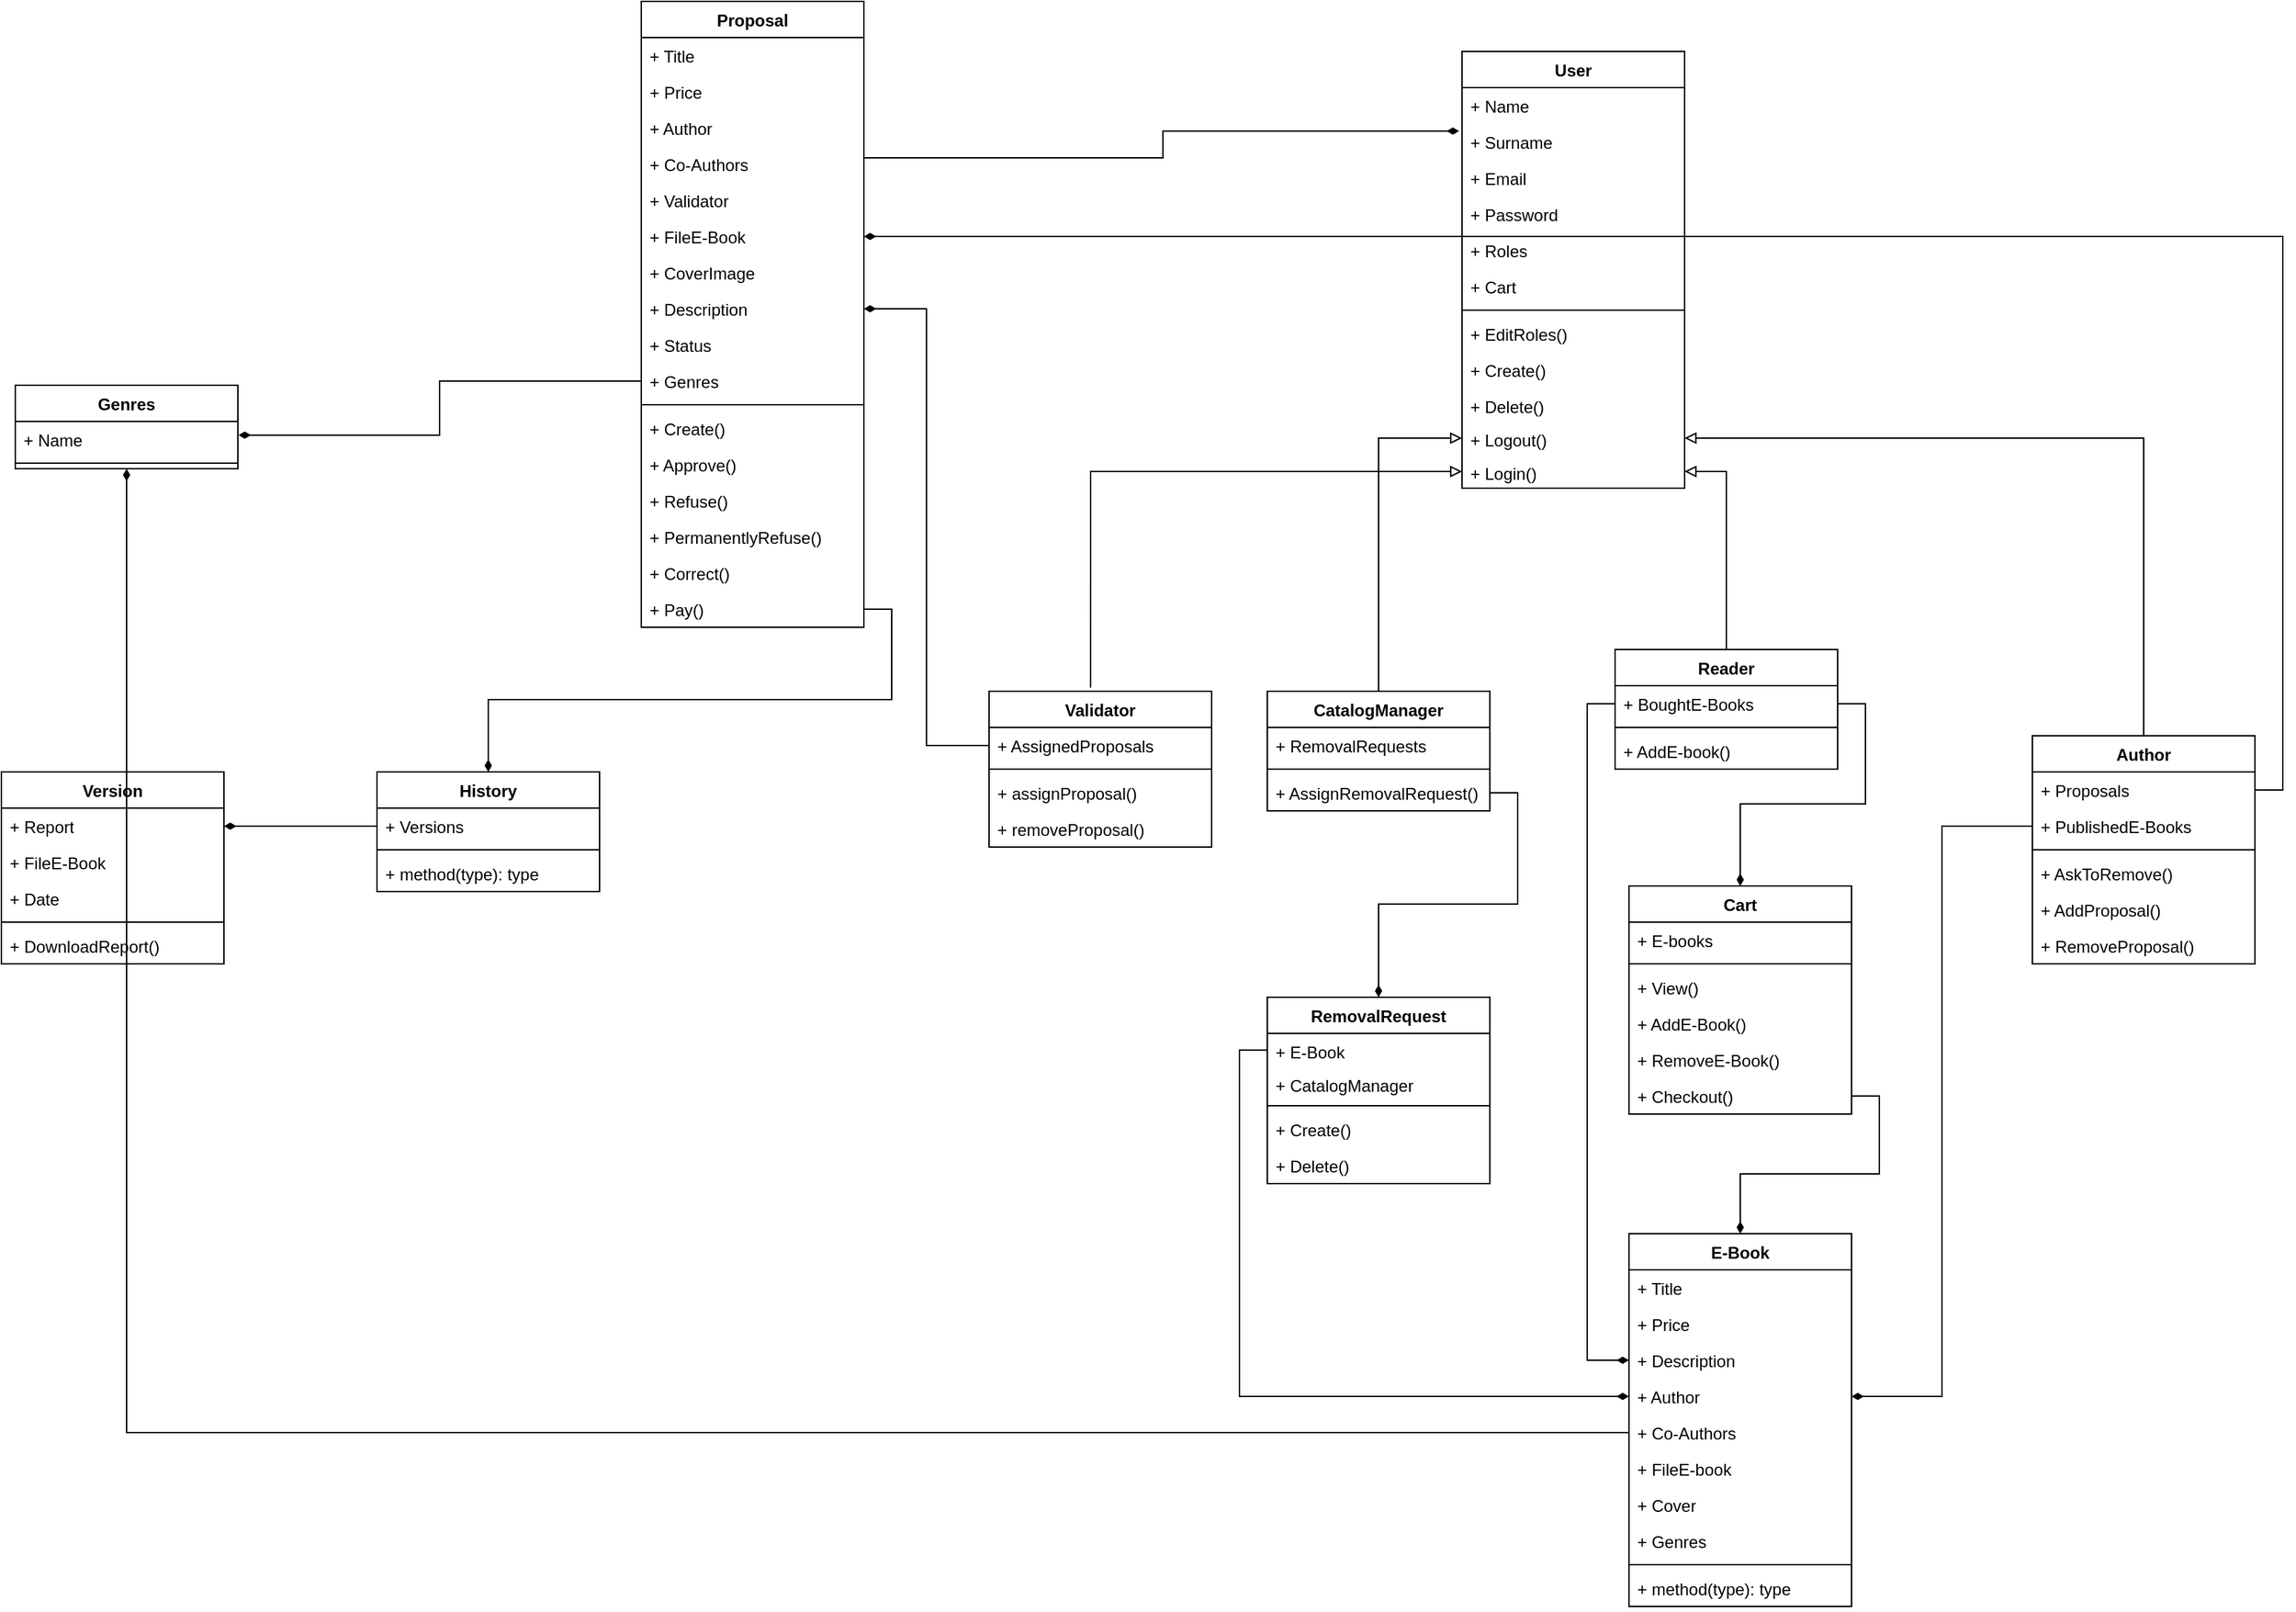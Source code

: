 <mxfile version="22.1.0" type="github">
  <diagram name="Pagina-1" id="tc0wwTlY4nhGHk7TkEr6">
    <mxGraphModel dx="1971" dy="1119" grid="1" gridSize="10" guides="1" tooltips="1" connect="1" arrows="1" fold="1" page="1" pageScale="1" pageWidth="1169" pageHeight="827" math="0" shadow="0">
      <root>
        <mxCell id="0" />
        <mxCell id="1" parent="0" />
        <mxCell id="xeY-eqtYK9E2rpDjrGqD-1" value="Proposal" style="swimlane;fontStyle=1;align=center;verticalAlign=top;childLayout=stackLayout;horizontal=1;startSize=26;horizontalStack=0;resizeParent=1;resizeParentMax=0;resizeLast=0;collapsible=1;marginBottom=0;whiteSpace=wrap;html=1;" vertex="1" parent="1">
          <mxGeometry x="500" y="44" width="160" height="450" as="geometry" />
        </mxCell>
        <mxCell id="xeY-eqtYK9E2rpDjrGqD-2" value="+ Title" style="text;strokeColor=none;fillColor=none;align=left;verticalAlign=top;spacingLeft=4;spacingRight=4;overflow=hidden;rotatable=0;points=[[0,0.5],[1,0.5]];portConstraint=eastwest;whiteSpace=wrap;html=1;" vertex="1" parent="xeY-eqtYK9E2rpDjrGqD-1">
          <mxGeometry y="26" width="160" height="26" as="geometry" />
        </mxCell>
        <mxCell id="xeY-eqtYK9E2rpDjrGqD-104" value="+ Price" style="text;strokeColor=none;fillColor=none;align=left;verticalAlign=top;spacingLeft=4;spacingRight=4;overflow=hidden;rotatable=0;points=[[0,0.5],[1,0.5]];portConstraint=eastwest;whiteSpace=wrap;html=1;" vertex="1" parent="xeY-eqtYK9E2rpDjrGqD-1">
          <mxGeometry y="52" width="160" height="26" as="geometry" />
        </mxCell>
        <mxCell id="xeY-eqtYK9E2rpDjrGqD-106" value="+ Author" style="text;strokeColor=none;fillColor=none;align=left;verticalAlign=top;spacingLeft=4;spacingRight=4;overflow=hidden;rotatable=0;points=[[0,0.5],[1,0.5]];portConstraint=eastwest;whiteSpace=wrap;html=1;" vertex="1" parent="xeY-eqtYK9E2rpDjrGqD-1">
          <mxGeometry y="78" width="160" height="26" as="geometry" />
        </mxCell>
        <mxCell id="xeY-eqtYK9E2rpDjrGqD-109" value="+ Co-Authors" style="text;strokeColor=none;fillColor=none;align=left;verticalAlign=top;spacingLeft=4;spacingRight=4;overflow=hidden;rotatable=0;points=[[0,0.5],[1,0.5]];portConstraint=eastwest;whiteSpace=wrap;html=1;" vertex="1" parent="xeY-eqtYK9E2rpDjrGqD-1">
          <mxGeometry y="104" width="160" height="26" as="geometry" />
        </mxCell>
        <mxCell id="xeY-eqtYK9E2rpDjrGqD-103" value="+ Validator" style="text;strokeColor=none;fillColor=none;align=left;verticalAlign=top;spacingLeft=4;spacingRight=4;overflow=hidden;rotatable=0;points=[[0,0.5],[1,0.5]];portConstraint=eastwest;whiteSpace=wrap;html=1;" vertex="1" parent="xeY-eqtYK9E2rpDjrGqD-1">
          <mxGeometry y="130" width="160" height="26" as="geometry" />
        </mxCell>
        <mxCell id="xeY-eqtYK9E2rpDjrGqD-108" value="+ FileE-Book" style="text;strokeColor=none;fillColor=none;align=left;verticalAlign=top;spacingLeft=4;spacingRight=4;overflow=hidden;rotatable=0;points=[[0,0.5],[1,0.5]];portConstraint=eastwest;whiteSpace=wrap;html=1;" vertex="1" parent="xeY-eqtYK9E2rpDjrGqD-1">
          <mxGeometry y="156" width="160" height="26" as="geometry" />
        </mxCell>
        <mxCell id="xeY-eqtYK9E2rpDjrGqD-110" value="+ CoverImage" style="text;strokeColor=none;fillColor=none;align=left;verticalAlign=top;spacingLeft=4;spacingRight=4;overflow=hidden;rotatable=0;points=[[0,0.5],[1,0.5]];portConstraint=eastwest;whiteSpace=wrap;html=1;" vertex="1" parent="xeY-eqtYK9E2rpDjrGqD-1">
          <mxGeometry y="182" width="160" height="26" as="geometry" />
        </mxCell>
        <mxCell id="xeY-eqtYK9E2rpDjrGqD-107" value="+ Description" style="text;strokeColor=none;fillColor=none;align=left;verticalAlign=top;spacingLeft=4;spacingRight=4;overflow=hidden;rotatable=0;points=[[0,0.5],[1,0.5]];portConstraint=eastwest;whiteSpace=wrap;html=1;" vertex="1" parent="xeY-eqtYK9E2rpDjrGqD-1">
          <mxGeometry y="208" width="160" height="26" as="geometry" />
        </mxCell>
        <mxCell id="xeY-eqtYK9E2rpDjrGqD-105" value="+ Status" style="text;strokeColor=none;fillColor=none;align=left;verticalAlign=top;spacingLeft=4;spacingRight=4;overflow=hidden;rotatable=0;points=[[0,0.5],[1,0.5]];portConstraint=eastwest;whiteSpace=wrap;html=1;" vertex="1" parent="xeY-eqtYK9E2rpDjrGqD-1">
          <mxGeometry y="234" width="160" height="26" as="geometry" />
        </mxCell>
        <mxCell id="xeY-eqtYK9E2rpDjrGqD-102" value="+ Genres" style="text;strokeColor=none;fillColor=none;align=left;verticalAlign=top;spacingLeft=4;spacingRight=4;overflow=hidden;rotatable=0;points=[[0,0.5],[1,0.5]];portConstraint=eastwest;whiteSpace=wrap;html=1;" vertex="1" parent="xeY-eqtYK9E2rpDjrGqD-1">
          <mxGeometry y="260" width="160" height="26" as="geometry" />
        </mxCell>
        <mxCell id="xeY-eqtYK9E2rpDjrGqD-3" value="" style="line;strokeWidth=1;fillColor=none;align=left;verticalAlign=middle;spacingTop=-1;spacingLeft=3;spacingRight=3;rotatable=0;labelPosition=right;points=[];portConstraint=eastwest;strokeColor=inherit;" vertex="1" parent="xeY-eqtYK9E2rpDjrGqD-1">
          <mxGeometry y="286" width="160" height="8" as="geometry" />
        </mxCell>
        <mxCell id="xeY-eqtYK9E2rpDjrGqD-111" value="+ Create()" style="text;strokeColor=none;fillColor=none;align=left;verticalAlign=top;spacingLeft=4;spacingRight=4;overflow=hidden;rotatable=0;points=[[0,0.5],[1,0.5]];portConstraint=eastwest;whiteSpace=wrap;html=1;" vertex="1" parent="xeY-eqtYK9E2rpDjrGqD-1">
          <mxGeometry y="294" width="160" height="26" as="geometry" />
        </mxCell>
        <mxCell id="xeY-eqtYK9E2rpDjrGqD-113" value="+ Approve()" style="text;strokeColor=none;fillColor=none;align=left;verticalAlign=top;spacingLeft=4;spacingRight=4;overflow=hidden;rotatable=0;points=[[0,0.5],[1,0.5]];portConstraint=eastwest;whiteSpace=wrap;html=1;" vertex="1" parent="xeY-eqtYK9E2rpDjrGqD-1">
          <mxGeometry y="320" width="160" height="26" as="geometry" />
        </mxCell>
        <mxCell id="xeY-eqtYK9E2rpDjrGqD-114" value="+ Refuse()" style="text;strokeColor=none;fillColor=none;align=left;verticalAlign=top;spacingLeft=4;spacingRight=4;overflow=hidden;rotatable=0;points=[[0,0.5],[1,0.5]];portConstraint=eastwest;whiteSpace=wrap;html=1;" vertex="1" parent="xeY-eqtYK9E2rpDjrGqD-1">
          <mxGeometry y="346" width="160" height="26" as="geometry" />
        </mxCell>
        <mxCell id="xeY-eqtYK9E2rpDjrGqD-118" value="+ PermanentlyRefuse()" style="text;strokeColor=none;fillColor=none;align=left;verticalAlign=top;spacingLeft=4;spacingRight=4;overflow=hidden;rotatable=0;points=[[0,0.5],[1,0.5]];portConstraint=eastwest;whiteSpace=wrap;html=1;" vertex="1" parent="xeY-eqtYK9E2rpDjrGqD-1">
          <mxGeometry y="372" width="160" height="26" as="geometry" />
        </mxCell>
        <mxCell id="xeY-eqtYK9E2rpDjrGqD-117" value="+ Correct()" style="text;strokeColor=none;fillColor=none;align=left;verticalAlign=top;spacingLeft=4;spacingRight=4;overflow=hidden;rotatable=0;points=[[0,0.5],[1,0.5]];portConstraint=eastwest;whiteSpace=wrap;html=1;" vertex="1" parent="xeY-eqtYK9E2rpDjrGqD-1">
          <mxGeometry y="398" width="160" height="26" as="geometry" />
        </mxCell>
        <mxCell id="xeY-eqtYK9E2rpDjrGqD-116" value="+ Pay()" style="text;strokeColor=none;fillColor=none;align=left;verticalAlign=top;spacingLeft=4;spacingRight=4;overflow=hidden;rotatable=0;points=[[0,0.5],[1,0.5]];portConstraint=eastwest;whiteSpace=wrap;html=1;" vertex="1" parent="xeY-eqtYK9E2rpDjrGqD-1">
          <mxGeometry y="424" width="160" height="26" as="geometry" />
        </mxCell>
        <mxCell id="xeY-eqtYK9E2rpDjrGqD-5" value="History" style="swimlane;fontStyle=1;align=center;verticalAlign=top;childLayout=stackLayout;horizontal=1;startSize=26;horizontalStack=0;resizeParent=1;resizeParentMax=0;resizeLast=0;collapsible=1;marginBottom=0;whiteSpace=wrap;html=1;" vertex="1" parent="1">
          <mxGeometry x="310" y="598" width="160" height="86" as="geometry" />
        </mxCell>
        <mxCell id="xeY-eqtYK9E2rpDjrGqD-6" value="+ Versions" style="text;strokeColor=none;fillColor=none;align=left;verticalAlign=top;spacingLeft=4;spacingRight=4;overflow=hidden;rotatable=0;points=[[0,0.5],[1,0.5]];portConstraint=eastwest;whiteSpace=wrap;html=1;" vertex="1" parent="xeY-eqtYK9E2rpDjrGqD-5">
          <mxGeometry y="26" width="160" height="26" as="geometry" />
        </mxCell>
        <mxCell id="xeY-eqtYK9E2rpDjrGqD-7" value="" style="line;strokeWidth=1;fillColor=none;align=left;verticalAlign=middle;spacingTop=-1;spacingLeft=3;spacingRight=3;rotatable=0;labelPosition=right;points=[];portConstraint=eastwest;strokeColor=inherit;" vertex="1" parent="xeY-eqtYK9E2rpDjrGqD-5">
          <mxGeometry y="52" width="160" height="8" as="geometry" />
        </mxCell>
        <mxCell id="xeY-eqtYK9E2rpDjrGqD-8" value="+ method(type): type" style="text;strokeColor=none;fillColor=none;align=left;verticalAlign=top;spacingLeft=4;spacingRight=4;overflow=hidden;rotatable=0;points=[[0,0.5],[1,0.5]];portConstraint=eastwest;whiteSpace=wrap;html=1;" vertex="1" parent="xeY-eqtYK9E2rpDjrGqD-5">
          <mxGeometry y="60" width="160" height="26" as="geometry" />
        </mxCell>
        <mxCell id="xeY-eqtYK9E2rpDjrGqD-17" value="Cart" style="swimlane;fontStyle=1;align=center;verticalAlign=top;childLayout=stackLayout;horizontal=1;startSize=26;horizontalStack=0;resizeParent=1;resizeParentMax=0;resizeLast=0;collapsible=1;marginBottom=0;whiteSpace=wrap;html=1;" vertex="1" parent="1">
          <mxGeometry x="1210" y="680" width="160" height="164" as="geometry" />
        </mxCell>
        <mxCell id="xeY-eqtYK9E2rpDjrGqD-18" value="+ E-books" style="text;strokeColor=none;fillColor=none;align=left;verticalAlign=top;spacingLeft=4;spacingRight=4;overflow=hidden;rotatable=0;points=[[0,0.5],[1,0.5]];portConstraint=eastwest;whiteSpace=wrap;html=1;" vertex="1" parent="xeY-eqtYK9E2rpDjrGqD-17">
          <mxGeometry y="26" width="160" height="26" as="geometry" />
        </mxCell>
        <mxCell id="xeY-eqtYK9E2rpDjrGqD-19" value="" style="line;strokeWidth=1;fillColor=none;align=left;verticalAlign=middle;spacingTop=-1;spacingLeft=3;spacingRight=3;rotatable=0;labelPosition=right;points=[];portConstraint=eastwest;strokeColor=inherit;" vertex="1" parent="xeY-eqtYK9E2rpDjrGqD-17">
          <mxGeometry y="52" width="160" height="8" as="geometry" />
        </mxCell>
        <mxCell id="xeY-eqtYK9E2rpDjrGqD-82" value="+ View()" style="text;strokeColor=none;fillColor=none;align=left;verticalAlign=top;spacingLeft=4;spacingRight=4;overflow=hidden;rotatable=0;points=[[0,0.5],[1,0.5]];portConstraint=eastwest;whiteSpace=wrap;html=1;" vertex="1" parent="xeY-eqtYK9E2rpDjrGqD-17">
          <mxGeometry y="60" width="160" height="26" as="geometry" />
        </mxCell>
        <mxCell id="xeY-eqtYK9E2rpDjrGqD-81" value="+ AddE-Book()" style="text;strokeColor=none;fillColor=none;align=left;verticalAlign=top;spacingLeft=4;spacingRight=4;overflow=hidden;rotatable=0;points=[[0,0.5],[1,0.5]];portConstraint=eastwest;whiteSpace=wrap;html=1;" vertex="1" parent="xeY-eqtYK9E2rpDjrGqD-17">
          <mxGeometry y="86" width="160" height="26" as="geometry" />
        </mxCell>
        <mxCell id="xeY-eqtYK9E2rpDjrGqD-83" value="+ RemoveE-Book()" style="text;strokeColor=none;fillColor=none;align=left;verticalAlign=top;spacingLeft=4;spacingRight=4;overflow=hidden;rotatable=0;points=[[0,0.5],[1,0.5]];portConstraint=eastwest;whiteSpace=wrap;html=1;" vertex="1" parent="xeY-eqtYK9E2rpDjrGqD-17">
          <mxGeometry y="112" width="160" height="26" as="geometry" />
        </mxCell>
        <mxCell id="xeY-eqtYK9E2rpDjrGqD-20" value="+ Checkout()" style="text;strokeColor=none;fillColor=none;align=left;verticalAlign=top;spacingLeft=4;spacingRight=4;overflow=hidden;rotatable=0;points=[[0,0.5],[1,0.5]];portConstraint=eastwest;whiteSpace=wrap;html=1;" vertex="1" parent="xeY-eqtYK9E2rpDjrGqD-17">
          <mxGeometry y="138" width="160" height="26" as="geometry" />
        </mxCell>
        <mxCell id="xeY-eqtYK9E2rpDjrGqD-21" value="E-Book" style="swimlane;fontStyle=1;align=center;verticalAlign=top;childLayout=stackLayout;horizontal=1;startSize=26;horizontalStack=0;resizeParent=1;resizeParentMax=0;resizeLast=0;collapsible=1;marginBottom=0;whiteSpace=wrap;html=1;" vertex="1" parent="1">
          <mxGeometry x="1210" y="930" width="160" height="268" as="geometry" />
        </mxCell>
        <mxCell id="xeY-eqtYK9E2rpDjrGqD-22" value="+ Title" style="text;strokeColor=none;fillColor=none;align=left;verticalAlign=top;spacingLeft=4;spacingRight=4;overflow=hidden;rotatable=0;points=[[0,0.5],[1,0.5]];portConstraint=eastwest;whiteSpace=wrap;html=1;" vertex="1" parent="xeY-eqtYK9E2rpDjrGqD-21">
          <mxGeometry y="26" width="160" height="26" as="geometry" />
        </mxCell>
        <mxCell id="xeY-eqtYK9E2rpDjrGqD-23" value="+ Price" style="text;strokeColor=none;fillColor=none;align=left;verticalAlign=top;spacingLeft=4;spacingRight=4;overflow=hidden;rotatable=0;points=[[0,0.5],[1,0.5]];portConstraint=eastwest;whiteSpace=wrap;html=1;" vertex="1" parent="xeY-eqtYK9E2rpDjrGqD-21">
          <mxGeometry y="52" width="160" height="26" as="geometry" />
        </mxCell>
        <mxCell id="xeY-eqtYK9E2rpDjrGqD-24" value="+ Description" style="text;strokeColor=none;fillColor=none;align=left;verticalAlign=top;spacingLeft=4;spacingRight=4;overflow=hidden;rotatable=0;points=[[0,0.5],[1,0.5]];portConstraint=eastwest;whiteSpace=wrap;html=1;" vertex="1" parent="xeY-eqtYK9E2rpDjrGqD-21">
          <mxGeometry y="78" width="160" height="26" as="geometry" />
        </mxCell>
        <mxCell id="xeY-eqtYK9E2rpDjrGqD-25" value="+ Author" style="text;strokeColor=none;fillColor=none;align=left;verticalAlign=top;spacingLeft=4;spacingRight=4;overflow=hidden;rotatable=0;points=[[0,0.5],[1,0.5]];portConstraint=eastwest;whiteSpace=wrap;html=1;" vertex="1" parent="xeY-eqtYK9E2rpDjrGqD-21">
          <mxGeometry y="104" width="160" height="26" as="geometry" />
        </mxCell>
        <mxCell id="xeY-eqtYK9E2rpDjrGqD-26" value="+ Co-Authors" style="text;strokeColor=none;fillColor=none;align=left;verticalAlign=top;spacingLeft=4;spacingRight=4;overflow=hidden;rotatable=0;points=[[0,0.5],[1,0.5]];portConstraint=eastwest;whiteSpace=wrap;html=1;" vertex="1" parent="xeY-eqtYK9E2rpDjrGqD-21">
          <mxGeometry y="130" width="160" height="26" as="geometry" />
        </mxCell>
        <mxCell id="xeY-eqtYK9E2rpDjrGqD-27" value="+ FileE-book" style="text;strokeColor=none;fillColor=none;align=left;verticalAlign=top;spacingLeft=4;spacingRight=4;overflow=hidden;rotatable=0;points=[[0,0.5],[1,0.5]];portConstraint=eastwest;whiteSpace=wrap;html=1;" vertex="1" parent="xeY-eqtYK9E2rpDjrGqD-21">
          <mxGeometry y="156" width="160" height="26" as="geometry" />
        </mxCell>
        <mxCell id="xeY-eqtYK9E2rpDjrGqD-28" value="+ Cover" style="text;strokeColor=none;fillColor=none;align=left;verticalAlign=top;spacingLeft=4;spacingRight=4;overflow=hidden;rotatable=0;points=[[0,0.5],[1,0.5]];portConstraint=eastwest;whiteSpace=wrap;html=1;" vertex="1" parent="xeY-eqtYK9E2rpDjrGqD-21">
          <mxGeometry y="182" width="160" height="26" as="geometry" />
        </mxCell>
        <mxCell id="xeY-eqtYK9E2rpDjrGqD-29" value="+ Genres" style="text;strokeColor=none;fillColor=none;align=left;verticalAlign=top;spacingLeft=4;spacingRight=4;overflow=hidden;rotatable=0;points=[[0,0.5],[1,0.5]];portConstraint=eastwest;whiteSpace=wrap;html=1;" vertex="1" parent="xeY-eqtYK9E2rpDjrGqD-21">
          <mxGeometry y="208" width="160" height="26" as="geometry" />
        </mxCell>
        <mxCell id="xeY-eqtYK9E2rpDjrGqD-30" value="" style="line;strokeWidth=1;fillColor=none;align=left;verticalAlign=middle;spacingTop=-1;spacingLeft=3;spacingRight=3;rotatable=0;labelPosition=right;points=[];portConstraint=eastwest;strokeColor=inherit;" vertex="1" parent="xeY-eqtYK9E2rpDjrGqD-21">
          <mxGeometry y="234" width="160" height="8" as="geometry" />
        </mxCell>
        <mxCell id="xeY-eqtYK9E2rpDjrGqD-31" value="+ method(type): type" style="text;strokeColor=none;fillColor=none;align=left;verticalAlign=top;spacingLeft=4;spacingRight=4;overflow=hidden;rotatable=0;points=[[0,0.5],[1,0.5]];portConstraint=eastwest;whiteSpace=wrap;html=1;" vertex="1" parent="xeY-eqtYK9E2rpDjrGqD-21">
          <mxGeometry y="242" width="160" height="26" as="geometry" />
        </mxCell>
        <mxCell id="xeY-eqtYK9E2rpDjrGqD-32" value="RemovalRequest" style="swimlane;fontStyle=1;align=center;verticalAlign=top;childLayout=stackLayout;horizontal=1;startSize=26;horizontalStack=0;resizeParent=1;resizeParentMax=0;resizeLast=0;collapsible=1;marginBottom=0;whiteSpace=wrap;html=1;" vertex="1" parent="1">
          <mxGeometry x="950" y="760" width="160" height="134" as="geometry">
            <mxRectangle x="290" y="860" width="140" height="30" as="alternateBounds" />
          </mxGeometry>
        </mxCell>
        <mxCell id="xeY-eqtYK9E2rpDjrGqD-33" value="+ E-Book" style="text;strokeColor=none;fillColor=none;align=left;verticalAlign=top;spacingLeft=4;spacingRight=4;overflow=hidden;rotatable=0;points=[[0,0.5],[1,0.5]];portConstraint=eastwest;whiteSpace=wrap;html=1;" vertex="1" parent="xeY-eqtYK9E2rpDjrGqD-32">
          <mxGeometry y="26" width="160" height="24" as="geometry" />
        </mxCell>
        <mxCell id="xeY-eqtYK9E2rpDjrGqD-34" value="+ CatalogManager" style="text;strokeColor=none;fillColor=none;align=left;verticalAlign=top;spacingLeft=4;spacingRight=4;overflow=hidden;rotatable=0;points=[[0,0.5],[1,0.5]];portConstraint=eastwest;whiteSpace=wrap;html=1;" vertex="1" parent="xeY-eqtYK9E2rpDjrGqD-32">
          <mxGeometry y="50" width="160" height="24" as="geometry" />
        </mxCell>
        <mxCell id="xeY-eqtYK9E2rpDjrGqD-35" value="" style="line;strokeWidth=1;fillColor=none;align=left;verticalAlign=middle;spacingTop=-1;spacingLeft=3;spacingRight=3;rotatable=0;labelPosition=right;points=[];portConstraint=eastwest;strokeColor=inherit;" vertex="1" parent="xeY-eqtYK9E2rpDjrGqD-32">
          <mxGeometry y="74" width="160" height="8" as="geometry" />
        </mxCell>
        <mxCell id="xeY-eqtYK9E2rpDjrGqD-36" value="+ Create()" style="text;strokeColor=none;fillColor=none;align=left;verticalAlign=top;spacingLeft=4;spacingRight=4;overflow=hidden;rotatable=0;points=[[0,0.5],[1,0.5]];portConstraint=eastwest;whiteSpace=wrap;html=1;" vertex="1" parent="xeY-eqtYK9E2rpDjrGqD-32">
          <mxGeometry y="82" width="160" height="26" as="geometry" />
        </mxCell>
        <mxCell id="xeY-eqtYK9E2rpDjrGqD-37" value="+ Delete()" style="text;strokeColor=none;fillColor=none;align=left;verticalAlign=top;spacingLeft=4;spacingRight=4;overflow=hidden;rotatable=0;points=[[0,0.5],[1,0.5]];portConstraint=eastwest;whiteSpace=wrap;html=1;" vertex="1" parent="xeY-eqtYK9E2rpDjrGqD-32">
          <mxGeometry y="108" width="160" height="26" as="geometry" />
        </mxCell>
        <mxCell id="xeY-eqtYK9E2rpDjrGqD-38" value="Genres" style="swimlane;fontStyle=1;align=center;verticalAlign=top;childLayout=stackLayout;horizontal=1;startSize=26;horizontalStack=0;resizeParent=1;resizeParentMax=0;resizeLast=0;collapsible=1;marginBottom=0;whiteSpace=wrap;html=1;" vertex="1" parent="1">
          <mxGeometry x="50" y="320" width="160" height="60" as="geometry" />
        </mxCell>
        <mxCell id="xeY-eqtYK9E2rpDjrGqD-39" value="+ Name" style="text;strokeColor=none;fillColor=none;align=left;verticalAlign=top;spacingLeft=4;spacingRight=4;overflow=hidden;rotatable=0;points=[[0,0.5],[1,0.5]];portConstraint=eastwest;whiteSpace=wrap;html=1;" vertex="1" parent="xeY-eqtYK9E2rpDjrGqD-38">
          <mxGeometry y="26" width="160" height="26" as="geometry" />
        </mxCell>
        <mxCell id="xeY-eqtYK9E2rpDjrGqD-40" value="" style="line;strokeWidth=1;fillColor=none;align=left;verticalAlign=middle;spacingTop=-1;spacingLeft=3;spacingRight=3;rotatable=0;labelPosition=right;points=[];portConstraint=eastwest;strokeColor=inherit;" vertex="1" parent="xeY-eqtYK9E2rpDjrGqD-38">
          <mxGeometry y="52" width="160" height="8" as="geometry" />
        </mxCell>
        <mxCell id="xeY-eqtYK9E2rpDjrGqD-95" value="Version" style="swimlane;fontStyle=1;align=center;verticalAlign=top;childLayout=stackLayout;horizontal=1;startSize=26;horizontalStack=0;resizeParent=1;resizeParentMax=0;resizeLast=0;collapsible=1;marginBottom=0;whiteSpace=wrap;html=1;" vertex="1" parent="1">
          <mxGeometry x="40" y="598" width="160" height="138" as="geometry" />
        </mxCell>
        <mxCell id="xeY-eqtYK9E2rpDjrGqD-100" value="+ Report" style="text;strokeColor=none;fillColor=none;align=left;verticalAlign=top;spacingLeft=4;spacingRight=4;overflow=hidden;rotatable=0;points=[[0,0.5],[1,0.5]];portConstraint=eastwest;whiteSpace=wrap;html=1;" vertex="1" parent="xeY-eqtYK9E2rpDjrGqD-95">
          <mxGeometry y="26" width="160" height="26" as="geometry" />
        </mxCell>
        <mxCell id="xeY-eqtYK9E2rpDjrGqD-99" value="+ FileE-Book" style="text;strokeColor=none;fillColor=none;align=left;verticalAlign=top;spacingLeft=4;spacingRight=4;overflow=hidden;rotatable=0;points=[[0,0.5],[1,0.5]];portConstraint=eastwest;whiteSpace=wrap;html=1;" vertex="1" parent="xeY-eqtYK9E2rpDjrGqD-95">
          <mxGeometry y="52" width="160" height="26" as="geometry" />
        </mxCell>
        <mxCell id="xeY-eqtYK9E2rpDjrGqD-96" value="+ Date" style="text;strokeColor=none;fillColor=none;align=left;verticalAlign=top;spacingLeft=4;spacingRight=4;overflow=hidden;rotatable=0;points=[[0,0.5],[1,0.5]];portConstraint=eastwest;whiteSpace=wrap;html=1;" vertex="1" parent="xeY-eqtYK9E2rpDjrGqD-95">
          <mxGeometry y="78" width="160" height="26" as="geometry" />
        </mxCell>
        <mxCell id="xeY-eqtYK9E2rpDjrGqD-97" value="" style="line;strokeWidth=1;fillColor=none;align=left;verticalAlign=middle;spacingTop=-1;spacingLeft=3;spacingRight=3;rotatable=0;labelPosition=right;points=[];portConstraint=eastwest;strokeColor=inherit;" vertex="1" parent="xeY-eqtYK9E2rpDjrGqD-95">
          <mxGeometry y="104" width="160" height="8" as="geometry" />
        </mxCell>
        <mxCell id="xeY-eqtYK9E2rpDjrGqD-98" value="+ DownloadReport()" style="text;strokeColor=none;fillColor=none;align=left;verticalAlign=top;spacingLeft=4;spacingRight=4;overflow=hidden;rotatable=0;points=[[0,0.5],[1,0.5]];portConstraint=eastwest;whiteSpace=wrap;html=1;" vertex="1" parent="xeY-eqtYK9E2rpDjrGqD-95">
          <mxGeometry y="112" width="160" height="26" as="geometry" />
        </mxCell>
        <mxCell id="xeY-eqtYK9E2rpDjrGqD-13" value="User" style="swimlane;fontStyle=1;align=center;verticalAlign=top;childLayout=stackLayout;horizontal=1;startSize=26;horizontalStack=0;resizeParent=1;resizeParentMax=0;resizeLast=0;collapsible=1;marginBottom=0;whiteSpace=wrap;html=1;" vertex="1" parent="1">
          <mxGeometry x="1090" y="80" width="160" height="314" as="geometry" />
        </mxCell>
        <mxCell id="xeY-eqtYK9E2rpDjrGqD-84" value="+ Name" style="text;strokeColor=none;fillColor=none;align=left;verticalAlign=top;spacingLeft=4;spacingRight=4;overflow=hidden;rotatable=0;points=[[0,0.5],[1,0.5]];portConstraint=eastwest;whiteSpace=wrap;html=1;" vertex="1" parent="xeY-eqtYK9E2rpDjrGqD-13">
          <mxGeometry y="26" width="160" height="26" as="geometry" />
        </mxCell>
        <mxCell id="xeY-eqtYK9E2rpDjrGqD-86" value="+ Surname" style="text;strokeColor=none;fillColor=none;align=left;verticalAlign=top;spacingLeft=4;spacingRight=4;overflow=hidden;rotatable=0;points=[[0,0.5],[1,0.5]];portConstraint=eastwest;whiteSpace=wrap;html=1;" vertex="1" parent="xeY-eqtYK9E2rpDjrGqD-13">
          <mxGeometry y="52" width="160" height="26" as="geometry" />
        </mxCell>
        <mxCell id="xeY-eqtYK9E2rpDjrGqD-88" value="+ Email" style="text;strokeColor=none;fillColor=none;align=left;verticalAlign=top;spacingLeft=4;spacingRight=4;overflow=hidden;rotatable=0;points=[[0,0.5],[1,0.5]];portConstraint=eastwest;whiteSpace=wrap;html=1;" vertex="1" parent="xeY-eqtYK9E2rpDjrGqD-13">
          <mxGeometry y="78" width="160" height="26" as="geometry" />
        </mxCell>
        <mxCell id="xeY-eqtYK9E2rpDjrGqD-85" value="+ Password" style="text;strokeColor=none;fillColor=none;align=left;verticalAlign=top;spacingLeft=4;spacingRight=4;overflow=hidden;rotatable=0;points=[[0,0.5],[1,0.5]];portConstraint=eastwest;whiteSpace=wrap;html=1;" vertex="1" parent="xeY-eqtYK9E2rpDjrGqD-13">
          <mxGeometry y="104" width="160" height="26" as="geometry" />
        </mxCell>
        <mxCell id="xeY-eqtYK9E2rpDjrGqD-87" value="+ Roles" style="text;strokeColor=none;fillColor=none;align=left;verticalAlign=top;spacingLeft=4;spacingRight=4;overflow=hidden;rotatable=0;points=[[0,0.5],[1,0.5]];portConstraint=eastwest;whiteSpace=wrap;html=1;" vertex="1" parent="xeY-eqtYK9E2rpDjrGqD-13">
          <mxGeometry y="130" width="160" height="26" as="geometry" />
        </mxCell>
        <mxCell id="xeY-eqtYK9E2rpDjrGqD-14" value="+ Cart" style="text;strokeColor=none;fillColor=none;align=left;verticalAlign=top;spacingLeft=4;spacingRight=4;overflow=hidden;rotatable=0;points=[[0,0.5],[1,0.5]];portConstraint=eastwest;whiteSpace=wrap;html=1;" vertex="1" parent="xeY-eqtYK9E2rpDjrGqD-13">
          <mxGeometry y="156" width="160" height="26" as="geometry" />
        </mxCell>
        <mxCell id="xeY-eqtYK9E2rpDjrGqD-15" value="" style="line;strokeWidth=1;fillColor=none;align=left;verticalAlign=middle;spacingTop=-1;spacingLeft=3;spacingRight=3;rotatable=0;labelPosition=right;points=[];portConstraint=eastwest;strokeColor=inherit;" vertex="1" parent="xeY-eqtYK9E2rpDjrGqD-13">
          <mxGeometry y="182" width="160" height="8" as="geometry" />
        </mxCell>
        <mxCell id="xeY-eqtYK9E2rpDjrGqD-16" value="+ EditRoles()" style="text;strokeColor=none;fillColor=none;align=left;verticalAlign=top;spacingLeft=4;spacingRight=4;overflow=hidden;rotatable=0;points=[[0,0.5],[1,0.5]];portConstraint=eastwest;whiteSpace=wrap;html=1;" vertex="1" parent="xeY-eqtYK9E2rpDjrGqD-13">
          <mxGeometry y="190" width="160" height="26" as="geometry" />
        </mxCell>
        <mxCell id="xeY-eqtYK9E2rpDjrGqD-89" value="+ Create()" style="text;strokeColor=none;fillColor=none;align=left;verticalAlign=top;spacingLeft=4;spacingRight=4;overflow=hidden;rotatable=0;points=[[0,0.5],[1,0.5]];portConstraint=eastwest;whiteSpace=wrap;html=1;" vertex="1" parent="xeY-eqtYK9E2rpDjrGqD-13">
          <mxGeometry y="216" width="160" height="26" as="geometry" />
        </mxCell>
        <mxCell id="xeY-eqtYK9E2rpDjrGqD-119" value="+ Delete()" style="text;strokeColor=none;fillColor=none;align=left;verticalAlign=top;spacingLeft=4;spacingRight=4;overflow=hidden;rotatable=0;points=[[0,0.5],[1,0.5]];portConstraint=eastwest;whiteSpace=wrap;html=1;" vertex="1" parent="xeY-eqtYK9E2rpDjrGqD-13">
          <mxGeometry y="242" width="160" height="24" as="geometry" />
        </mxCell>
        <mxCell id="xeY-eqtYK9E2rpDjrGqD-120" value="+ Logout()" style="text;strokeColor=none;fillColor=none;align=left;verticalAlign=top;spacingLeft=4;spacingRight=4;overflow=hidden;rotatable=0;points=[[0,0.5],[1,0.5]];portConstraint=eastwest;whiteSpace=wrap;html=1;" vertex="1" parent="xeY-eqtYK9E2rpDjrGqD-13">
          <mxGeometry y="266" width="160" height="24" as="geometry" />
        </mxCell>
        <mxCell id="xeY-eqtYK9E2rpDjrGqD-90" value="+ Login()" style="text;strokeColor=none;fillColor=none;align=left;verticalAlign=top;spacingLeft=4;spacingRight=4;overflow=hidden;rotatable=0;points=[[0,0.5],[1,0.5]];portConstraint=eastwest;whiteSpace=wrap;html=1;" vertex="1" parent="xeY-eqtYK9E2rpDjrGqD-13">
          <mxGeometry y="290" width="160" height="24" as="geometry" />
        </mxCell>
        <mxCell id="xeY-eqtYK9E2rpDjrGqD-126" style="edgeStyle=orthogonalEdgeStyle;rounded=0;orthogonalLoop=1;jettySize=auto;html=1;exitX=1;exitY=0.25;exitDx=0;exitDy=0;entryX=-0.013;entryY=0.202;entryDx=0;entryDy=0;entryPerimeter=0;endArrow=diamondThin;endFill=1;" edge="1" parent="1" source="xeY-eqtYK9E2rpDjrGqD-1" target="xeY-eqtYK9E2rpDjrGqD-86">
          <mxGeometry relative="1" as="geometry" />
        </mxCell>
        <mxCell id="xeY-eqtYK9E2rpDjrGqD-128" style="edgeStyle=orthogonalEdgeStyle;rounded=0;orthogonalLoop=1;jettySize=auto;html=1;exitX=1;exitY=0.5;exitDx=0;exitDy=0;entryX=0.5;entryY=0;entryDx=0;entryDy=0;endArrow=diamondThin;endFill=1;" edge="1" parent="1" source="xeY-eqtYK9E2rpDjrGqD-116" target="xeY-eqtYK9E2rpDjrGqD-5">
          <mxGeometry relative="1" as="geometry" />
        </mxCell>
        <mxCell id="xeY-eqtYK9E2rpDjrGqD-131" style="edgeStyle=orthogonalEdgeStyle;rounded=0;orthogonalLoop=1;jettySize=auto;html=1;exitX=1;exitY=0.5;exitDx=0;exitDy=0;entryX=0.5;entryY=0;entryDx=0;entryDy=0;endArrow=diamondThin;endFill=1;" edge="1" parent="1" source="xeY-eqtYK9E2rpDjrGqD-20" target="xeY-eqtYK9E2rpDjrGqD-21">
          <mxGeometry relative="1" as="geometry" />
        </mxCell>
        <mxCell id="xeY-eqtYK9E2rpDjrGqD-157" style="edgeStyle=orthogonalEdgeStyle;rounded=0;orthogonalLoop=1;jettySize=auto;html=1;exitX=0.5;exitY=0;exitDx=0;exitDy=0;entryX=1;entryY=0.5;entryDx=0;entryDy=0;endArrow=block;endFill=0;" edge="1" parent="1" source="xeY-eqtYK9E2rpDjrGqD-169" target="xeY-eqtYK9E2rpDjrGqD-90">
          <mxGeometry relative="1" as="geometry">
            <mxPoint x="1280" y="566" as="sourcePoint" />
          </mxGeometry>
        </mxCell>
        <mxCell id="xeY-eqtYK9E2rpDjrGqD-158" style="edgeStyle=orthogonalEdgeStyle;rounded=0;orthogonalLoop=1;jettySize=auto;html=1;exitX=0.5;exitY=0;exitDx=0;exitDy=0;entryX=1;entryY=0.5;entryDx=0;entryDy=0;endArrow=block;endFill=0;" edge="1" parent="1" source="xeY-eqtYK9E2rpDjrGqD-174" target="xeY-eqtYK9E2rpDjrGqD-120">
          <mxGeometry relative="1" as="geometry">
            <mxPoint x="1480" y="499" as="sourcePoint" />
          </mxGeometry>
        </mxCell>
        <mxCell id="xeY-eqtYK9E2rpDjrGqD-156" style="edgeStyle=orthogonalEdgeStyle;rounded=0;orthogonalLoop=1;jettySize=auto;html=1;exitX=0.456;exitY=-0.023;exitDx=0;exitDy=0;entryX=0;entryY=0.5;entryDx=0;entryDy=0;endArrow=block;endFill=0;exitPerimeter=0;" edge="1" parent="1" source="xeY-eqtYK9E2rpDjrGqD-161" target="xeY-eqtYK9E2rpDjrGqD-90">
          <mxGeometry relative="1" as="geometry">
            <mxPoint x="980" y="566" as="sourcePoint" />
          </mxGeometry>
        </mxCell>
        <mxCell id="xeY-eqtYK9E2rpDjrGqD-161" value="Validator" style="swimlane;fontStyle=1;align=center;verticalAlign=top;childLayout=stackLayout;horizontal=1;startSize=26;horizontalStack=0;resizeParent=1;resizeParentMax=0;resizeLast=0;collapsible=1;marginBottom=0;whiteSpace=wrap;html=1;" vertex="1" parent="1">
          <mxGeometry x="750" y="540" width="160" height="112" as="geometry" />
        </mxCell>
        <mxCell id="xeY-eqtYK9E2rpDjrGqD-162" value="+ AssignedProposals" style="text;strokeColor=none;fillColor=none;align=left;verticalAlign=top;spacingLeft=4;spacingRight=4;overflow=hidden;rotatable=0;points=[[0,0.5],[1,0.5]];portConstraint=eastwest;whiteSpace=wrap;html=1;" vertex="1" parent="xeY-eqtYK9E2rpDjrGqD-161">
          <mxGeometry y="26" width="160" height="26" as="geometry" />
        </mxCell>
        <mxCell id="xeY-eqtYK9E2rpDjrGqD-163" value="" style="line;strokeWidth=1;fillColor=none;align=left;verticalAlign=middle;spacingTop=-1;spacingLeft=3;spacingRight=3;rotatable=0;labelPosition=right;points=[];portConstraint=eastwest;strokeColor=inherit;" vertex="1" parent="xeY-eqtYK9E2rpDjrGqD-161">
          <mxGeometry y="52" width="160" height="8" as="geometry" />
        </mxCell>
        <mxCell id="xeY-eqtYK9E2rpDjrGqD-164" value="+ assignProposal()" style="text;strokeColor=none;fillColor=none;align=left;verticalAlign=top;spacingLeft=4;spacingRight=4;overflow=hidden;rotatable=0;points=[[0,0.5],[1,0.5]];portConstraint=eastwest;whiteSpace=wrap;html=1;" vertex="1" parent="xeY-eqtYK9E2rpDjrGqD-161">
          <mxGeometry y="60" width="160" height="26" as="geometry" />
        </mxCell>
        <mxCell id="xeY-eqtYK9E2rpDjrGqD-173" value="+ removeProposal()" style="text;strokeColor=none;fillColor=none;align=left;verticalAlign=top;spacingLeft=4;spacingRight=4;overflow=hidden;rotatable=0;points=[[0,0.5],[1,0.5]];portConstraint=eastwest;whiteSpace=wrap;html=1;" vertex="1" parent="xeY-eqtYK9E2rpDjrGqD-161">
          <mxGeometry y="86" width="160" height="26" as="geometry" />
        </mxCell>
        <mxCell id="xeY-eqtYK9E2rpDjrGqD-169" value="Reader" style="swimlane;fontStyle=1;align=center;verticalAlign=top;childLayout=stackLayout;horizontal=1;startSize=26;horizontalStack=0;resizeParent=1;resizeParentMax=0;resizeLast=0;collapsible=1;marginBottom=0;whiteSpace=wrap;html=1;" vertex="1" parent="1">
          <mxGeometry x="1200" y="510" width="160" height="86" as="geometry" />
        </mxCell>
        <mxCell id="xeY-eqtYK9E2rpDjrGqD-170" value="+ BoughtE-Books" style="text;strokeColor=none;fillColor=none;align=left;verticalAlign=top;spacingLeft=4;spacingRight=4;overflow=hidden;rotatable=0;points=[[0,0.5],[1,0.5]];portConstraint=eastwest;whiteSpace=wrap;html=1;" vertex="1" parent="xeY-eqtYK9E2rpDjrGqD-169">
          <mxGeometry y="26" width="160" height="26" as="geometry" />
        </mxCell>
        <mxCell id="xeY-eqtYK9E2rpDjrGqD-171" value="" style="line;strokeWidth=1;fillColor=none;align=left;verticalAlign=middle;spacingTop=-1;spacingLeft=3;spacingRight=3;rotatable=0;labelPosition=right;points=[];portConstraint=eastwest;strokeColor=inherit;" vertex="1" parent="xeY-eqtYK9E2rpDjrGqD-169">
          <mxGeometry y="52" width="160" height="8" as="geometry" />
        </mxCell>
        <mxCell id="xeY-eqtYK9E2rpDjrGqD-172" value="+ AddE-book()" style="text;strokeColor=none;fillColor=none;align=left;verticalAlign=top;spacingLeft=4;spacingRight=4;overflow=hidden;rotatable=0;points=[[0,0.5],[1,0.5]];portConstraint=eastwest;whiteSpace=wrap;html=1;" vertex="1" parent="xeY-eqtYK9E2rpDjrGqD-169">
          <mxGeometry y="60" width="160" height="26" as="geometry" />
        </mxCell>
        <mxCell id="xeY-eqtYK9E2rpDjrGqD-174" value="Author" style="swimlane;fontStyle=1;align=center;verticalAlign=top;childLayout=stackLayout;horizontal=1;startSize=26;horizontalStack=0;resizeParent=1;resizeParentMax=0;resizeLast=0;collapsible=1;marginBottom=0;whiteSpace=wrap;html=1;" vertex="1" parent="1">
          <mxGeometry x="1500" y="572" width="160" height="164" as="geometry" />
        </mxCell>
        <mxCell id="xeY-eqtYK9E2rpDjrGqD-175" value="+ Proposals" style="text;strokeColor=none;fillColor=none;align=left;verticalAlign=top;spacingLeft=4;spacingRight=4;overflow=hidden;rotatable=0;points=[[0,0.5],[1,0.5]];portConstraint=eastwest;whiteSpace=wrap;html=1;" vertex="1" parent="xeY-eqtYK9E2rpDjrGqD-174">
          <mxGeometry y="26" width="160" height="26" as="geometry" />
        </mxCell>
        <mxCell id="xeY-eqtYK9E2rpDjrGqD-186" value="+ PublishedE-Books" style="text;strokeColor=none;fillColor=none;align=left;verticalAlign=top;spacingLeft=4;spacingRight=4;overflow=hidden;rotatable=0;points=[[0,0.5],[1,0.5]];portConstraint=eastwest;whiteSpace=wrap;html=1;" vertex="1" parent="xeY-eqtYK9E2rpDjrGqD-174">
          <mxGeometry y="52" width="160" height="26" as="geometry" />
        </mxCell>
        <mxCell id="xeY-eqtYK9E2rpDjrGqD-176" value="" style="line;strokeWidth=1;fillColor=none;align=left;verticalAlign=middle;spacingTop=-1;spacingLeft=3;spacingRight=3;rotatable=0;labelPosition=right;points=[];portConstraint=eastwest;strokeColor=inherit;" vertex="1" parent="xeY-eqtYK9E2rpDjrGqD-174">
          <mxGeometry y="78" width="160" height="8" as="geometry" />
        </mxCell>
        <mxCell id="xeY-eqtYK9E2rpDjrGqD-177" value="+ AskToRemove()" style="text;strokeColor=none;fillColor=none;align=left;verticalAlign=top;spacingLeft=4;spacingRight=4;overflow=hidden;rotatable=0;points=[[0,0.5],[1,0.5]];portConstraint=eastwest;whiteSpace=wrap;html=1;" vertex="1" parent="xeY-eqtYK9E2rpDjrGqD-174">
          <mxGeometry y="86" width="160" height="26" as="geometry" />
        </mxCell>
        <mxCell id="xeY-eqtYK9E2rpDjrGqD-189" value="+ AddProposal()" style="text;strokeColor=none;fillColor=none;align=left;verticalAlign=top;spacingLeft=4;spacingRight=4;overflow=hidden;rotatable=0;points=[[0,0.5],[1,0.5]];portConstraint=eastwest;whiteSpace=wrap;html=1;" vertex="1" parent="xeY-eqtYK9E2rpDjrGqD-174">
          <mxGeometry y="112" width="160" height="26" as="geometry" />
        </mxCell>
        <mxCell id="xeY-eqtYK9E2rpDjrGqD-188" value="+ RemoveProposal()" style="text;strokeColor=none;fillColor=none;align=left;verticalAlign=top;spacingLeft=4;spacingRight=4;overflow=hidden;rotatable=0;points=[[0,0.5],[1,0.5]];portConstraint=eastwest;whiteSpace=wrap;html=1;" vertex="1" parent="xeY-eqtYK9E2rpDjrGqD-174">
          <mxGeometry y="138" width="160" height="26" as="geometry" />
        </mxCell>
        <mxCell id="xeY-eqtYK9E2rpDjrGqD-187" style="edgeStyle=orthogonalEdgeStyle;rounded=0;orthogonalLoop=1;jettySize=auto;html=1;exitX=0.5;exitY=0;exitDx=0;exitDy=0;entryX=0;entryY=0.5;entryDx=0;entryDy=0;endArrow=block;endFill=0;" edge="1" parent="1" source="xeY-eqtYK9E2rpDjrGqD-182" target="xeY-eqtYK9E2rpDjrGqD-120">
          <mxGeometry relative="1" as="geometry" />
        </mxCell>
        <mxCell id="xeY-eqtYK9E2rpDjrGqD-182" value="CatalogManager" style="swimlane;fontStyle=1;align=center;verticalAlign=top;childLayout=stackLayout;horizontal=1;startSize=26;horizontalStack=0;resizeParent=1;resizeParentMax=0;resizeLast=0;collapsible=1;marginBottom=0;whiteSpace=wrap;html=1;" vertex="1" parent="1">
          <mxGeometry x="950" y="540" width="160" height="86" as="geometry" />
        </mxCell>
        <mxCell id="xeY-eqtYK9E2rpDjrGqD-183" value="+ RemovalRequests" style="text;strokeColor=none;fillColor=none;align=left;verticalAlign=top;spacingLeft=4;spacingRight=4;overflow=hidden;rotatable=0;points=[[0,0.5],[1,0.5]];portConstraint=eastwest;whiteSpace=wrap;html=1;" vertex="1" parent="xeY-eqtYK9E2rpDjrGqD-182">
          <mxGeometry y="26" width="160" height="26" as="geometry" />
        </mxCell>
        <mxCell id="xeY-eqtYK9E2rpDjrGqD-184" value="" style="line;strokeWidth=1;fillColor=none;align=left;verticalAlign=middle;spacingTop=-1;spacingLeft=3;spacingRight=3;rotatable=0;labelPosition=right;points=[];portConstraint=eastwest;strokeColor=inherit;" vertex="1" parent="xeY-eqtYK9E2rpDjrGqD-182">
          <mxGeometry y="52" width="160" height="8" as="geometry" />
        </mxCell>
        <mxCell id="xeY-eqtYK9E2rpDjrGqD-185" value="+ AssignRemovalRequest()" style="text;strokeColor=none;fillColor=none;align=left;verticalAlign=top;spacingLeft=4;spacingRight=4;overflow=hidden;rotatable=0;points=[[0,0.5],[1,0.5]];portConstraint=eastwest;whiteSpace=wrap;html=1;" vertex="1" parent="xeY-eqtYK9E2rpDjrGqD-182">
          <mxGeometry y="60" width="160" height="26" as="geometry" />
        </mxCell>
        <mxCell id="xeY-eqtYK9E2rpDjrGqD-198" style="edgeStyle=orthogonalEdgeStyle;rounded=0;orthogonalLoop=1;jettySize=auto;html=1;exitX=0;exitY=0.5;exitDx=0;exitDy=0;entryX=0;entryY=0.5;entryDx=0;entryDy=0;endArrow=diamondThin;endFill=1;" edge="1" parent="1" source="xeY-eqtYK9E2rpDjrGqD-170" target="xeY-eqtYK9E2rpDjrGqD-24">
          <mxGeometry relative="1" as="geometry" />
        </mxCell>
        <mxCell id="xeY-eqtYK9E2rpDjrGqD-199" style="edgeStyle=orthogonalEdgeStyle;rounded=0;orthogonalLoop=1;jettySize=auto;html=1;exitX=1;exitY=0.5;exitDx=0;exitDy=0;entryX=0.5;entryY=0;entryDx=0;entryDy=0;endArrow=diamondThin;endFill=1;" edge="1" parent="1" source="xeY-eqtYK9E2rpDjrGqD-170" target="xeY-eqtYK9E2rpDjrGqD-17">
          <mxGeometry relative="1" as="geometry" />
        </mxCell>
        <mxCell id="xeY-eqtYK9E2rpDjrGqD-200" style="edgeStyle=orthogonalEdgeStyle;rounded=0;orthogonalLoop=1;jettySize=auto;html=1;exitX=0;exitY=0.5;exitDx=0;exitDy=0;entryX=0.5;entryY=1;entryDx=0;entryDy=0;endArrow=diamondThin;endFill=1;" edge="1" parent="1" source="xeY-eqtYK9E2rpDjrGqD-26" target="xeY-eqtYK9E2rpDjrGqD-38">
          <mxGeometry relative="1" as="geometry">
            <Array as="points">
              <mxPoint x="130" y="1073" />
            </Array>
          </mxGeometry>
        </mxCell>
        <mxCell id="xeY-eqtYK9E2rpDjrGqD-201" style="edgeStyle=orthogonalEdgeStyle;rounded=0;orthogonalLoop=1;jettySize=auto;html=1;exitX=0;exitY=0.5;exitDx=0;exitDy=0;entryX=0;entryY=0.5;entryDx=0;entryDy=0;endArrow=diamondThin;endFill=1;" edge="1" parent="1" source="xeY-eqtYK9E2rpDjrGqD-33" target="xeY-eqtYK9E2rpDjrGqD-25">
          <mxGeometry relative="1" as="geometry" />
        </mxCell>
        <mxCell id="xeY-eqtYK9E2rpDjrGqD-202" style="edgeStyle=orthogonalEdgeStyle;rounded=0;orthogonalLoop=1;jettySize=auto;html=1;exitX=0;exitY=0.5;exitDx=0;exitDy=0;entryX=1.003;entryY=0.379;entryDx=0;entryDy=0;entryPerimeter=0;endArrow=diamondThin;endFill=1;" edge="1" parent="1" source="xeY-eqtYK9E2rpDjrGqD-102" target="xeY-eqtYK9E2rpDjrGqD-39">
          <mxGeometry relative="1" as="geometry" />
        </mxCell>
        <mxCell id="xeY-eqtYK9E2rpDjrGqD-203" style="edgeStyle=orthogonalEdgeStyle;rounded=0;orthogonalLoop=1;jettySize=auto;html=1;exitX=0;exitY=0.5;exitDx=0;exitDy=0;entryX=1;entryY=0.5;entryDx=0;entryDy=0;endArrow=diamondThin;endFill=1;" edge="1" parent="1" source="xeY-eqtYK9E2rpDjrGqD-6" target="xeY-eqtYK9E2rpDjrGqD-100">
          <mxGeometry relative="1" as="geometry" />
        </mxCell>
        <mxCell id="xeY-eqtYK9E2rpDjrGqD-204" style="edgeStyle=orthogonalEdgeStyle;rounded=0;orthogonalLoop=1;jettySize=auto;html=1;exitX=1;exitY=0.5;exitDx=0;exitDy=0;entryX=0.5;entryY=0;entryDx=0;entryDy=0;endArrow=diamondThin;endFill=1;" edge="1" parent="1" source="xeY-eqtYK9E2rpDjrGqD-185" target="xeY-eqtYK9E2rpDjrGqD-32">
          <mxGeometry relative="1" as="geometry" />
        </mxCell>
        <mxCell id="xeY-eqtYK9E2rpDjrGqD-205" style="edgeStyle=orthogonalEdgeStyle;rounded=0;orthogonalLoop=1;jettySize=auto;html=1;exitX=1;exitY=0.5;exitDx=0;exitDy=0;entryX=1;entryY=0.5;entryDx=0;entryDy=0;endArrow=diamondThin;endFill=1;" edge="1" parent="1" source="xeY-eqtYK9E2rpDjrGqD-175" target="xeY-eqtYK9E2rpDjrGqD-108">
          <mxGeometry relative="1" as="geometry" />
        </mxCell>
        <mxCell id="xeY-eqtYK9E2rpDjrGqD-206" style="edgeStyle=orthogonalEdgeStyle;rounded=0;orthogonalLoop=1;jettySize=auto;html=1;exitX=0;exitY=0.5;exitDx=0;exitDy=0;entryX=1;entryY=0.5;entryDx=0;entryDy=0;endArrow=diamondThin;endFill=1;" edge="1" parent="1" source="xeY-eqtYK9E2rpDjrGqD-186" target="xeY-eqtYK9E2rpDjrGqD-25">
          <mxGeometry relative="1" as="geometry" />
        </mxCell>
        <mxCell id="xeY-eqtYK9E2rpDjrGqD-207" style="edgeStyle=orthogonalEdgeStyle;rounded=0;orthogonalLoop=1;jettySize=auto;html=1;exitX=0;exitY=0.5;exitDx=0;exitDy=0;entryX=1;entryY=0.5;entryDx=0;entryDy=0;endArrow=diamondThin;endFill=1;" edge="1" parent="1" source="xeY-eqtYK9E2rpDjrGqD-162" target="xeY-eqtYK9E2rpDjrGqD-107">
          <mxGeometry relative="1" as="geometry" />
        </mxCell>
      </root>
    </mxGraphModel>
  </diagram>
</mxfile>
